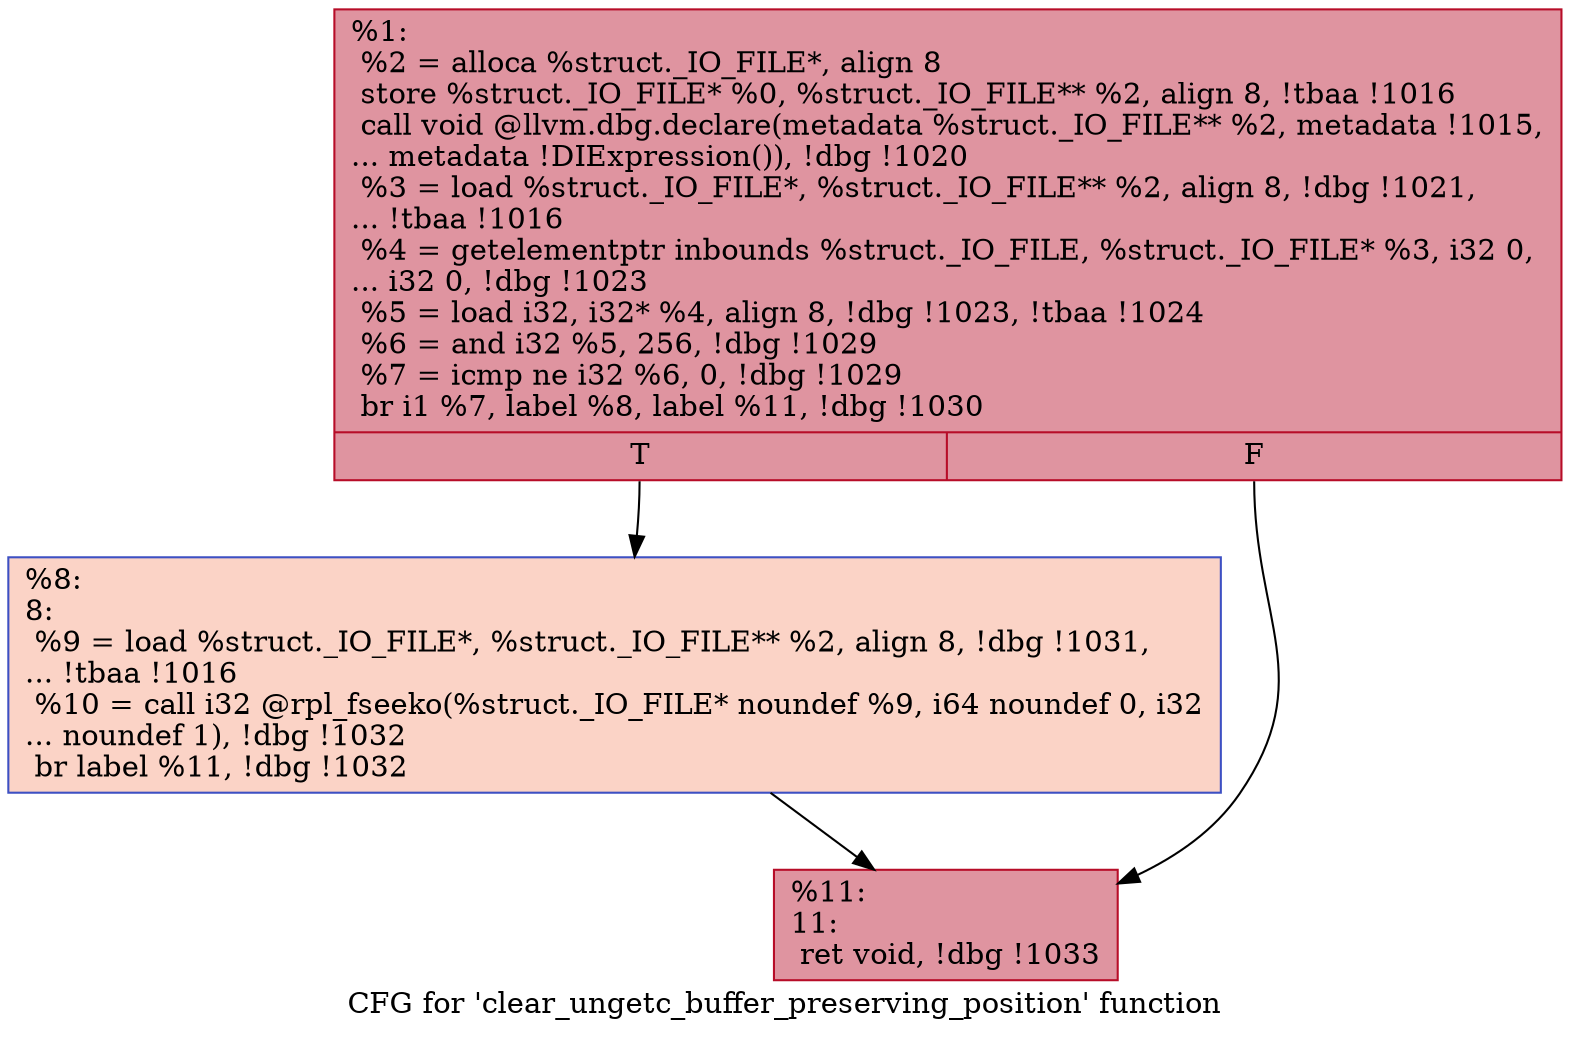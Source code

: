 digraph "CFG for 'clear_ungetc_buffer_preserving_position' function" {
	label="CFG for 'clear_ungetc_buffer_preserving_position' function";

	Node0x22d8910 [shape=record,color="#b70d28ff", style=filled, fillcolor="#b70d2870",label="{%1:\l  %2 = alloca %struct._IO_FILE*, align 8\l  store %struct._IO_FILE* %0, %struct._IO_FILE** %2, align 8, !tbaa !1016\l  call void @llvm.dbg.declare(metadata %struct._IO_FILE** %2, metadata !1015,\l... metadata !DIExpression()), !dbg !1020\l  %3 = load %struct._IO_FILE*, %struct._IO_FILE** %2, align 8, !dbg !1021,\l... !tbaa !1016\l  %4 = getelementptr inbounds %struct._IO_FILE, %struct._IO_FILE* %3, i32 0,\l... i32 0, !dbg !1023\l  %5 = load i32, i32* %4, align 8, !dbg !1023, !tbaa !1024\l  %6 = and i32 %5, 256, !dbg !1029\l  %7 = icmp ne i32 %6, 0, !dbg !1029\l  br i1 %7, label %8, label %11, !dbg !1030\l|{<s0>T|<s1>F}}"];
	Node0x22d8910:s0 -> Node0x22d9a90;
	Node0x22d8910:s1 -> Node0x22d9ae0;
	Node0x22d9a90 [shape=record,color="#3d50c3ff", style=filled, fillcolor="#f59c7d70",label="{%8:\l8:                                                \l  %9 = load %struct._IO_FILE*, %struct._IO_FILE** %2, align 8, !dbg !1031,\l... !tbaa !1016\l  %10 = call i32 @rpl_fseeko(%struct._IO_FILE* noundef %9, i64 noundef 0, i32\l... noundef 1), !dbg !1032\l  br label %11, !dbg !1032\l}"];
	Node0x22d9a90 -> Node0x22d9ae0;
	Node0x22d9ae0 [shape=record,color="#b70d28ff", style=filled, fillcolor="#b70d2870",label="{%11:\l11:                                               \l  ret void, !dbg !1033\l}"];
}
